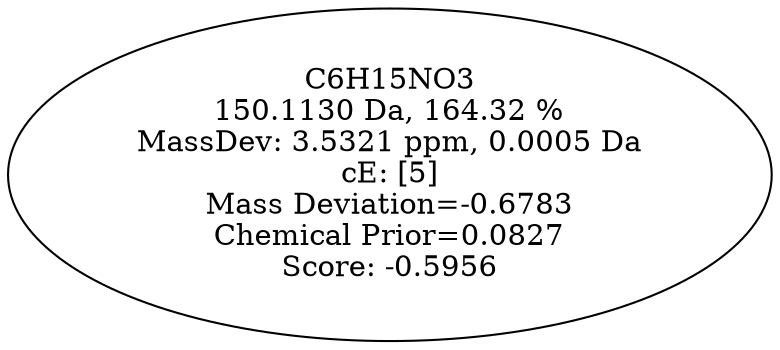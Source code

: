 strict digraph {
v1 [label="C6H15NO3\n150.1130 Da, 164.32 %\nMassDev: 3.5321 ppm, 0.0005 Da\ncE: [5]\nMass Deviation=-0.6783\nChemical Prior=0.0827\nScore: -0.5956"];
}